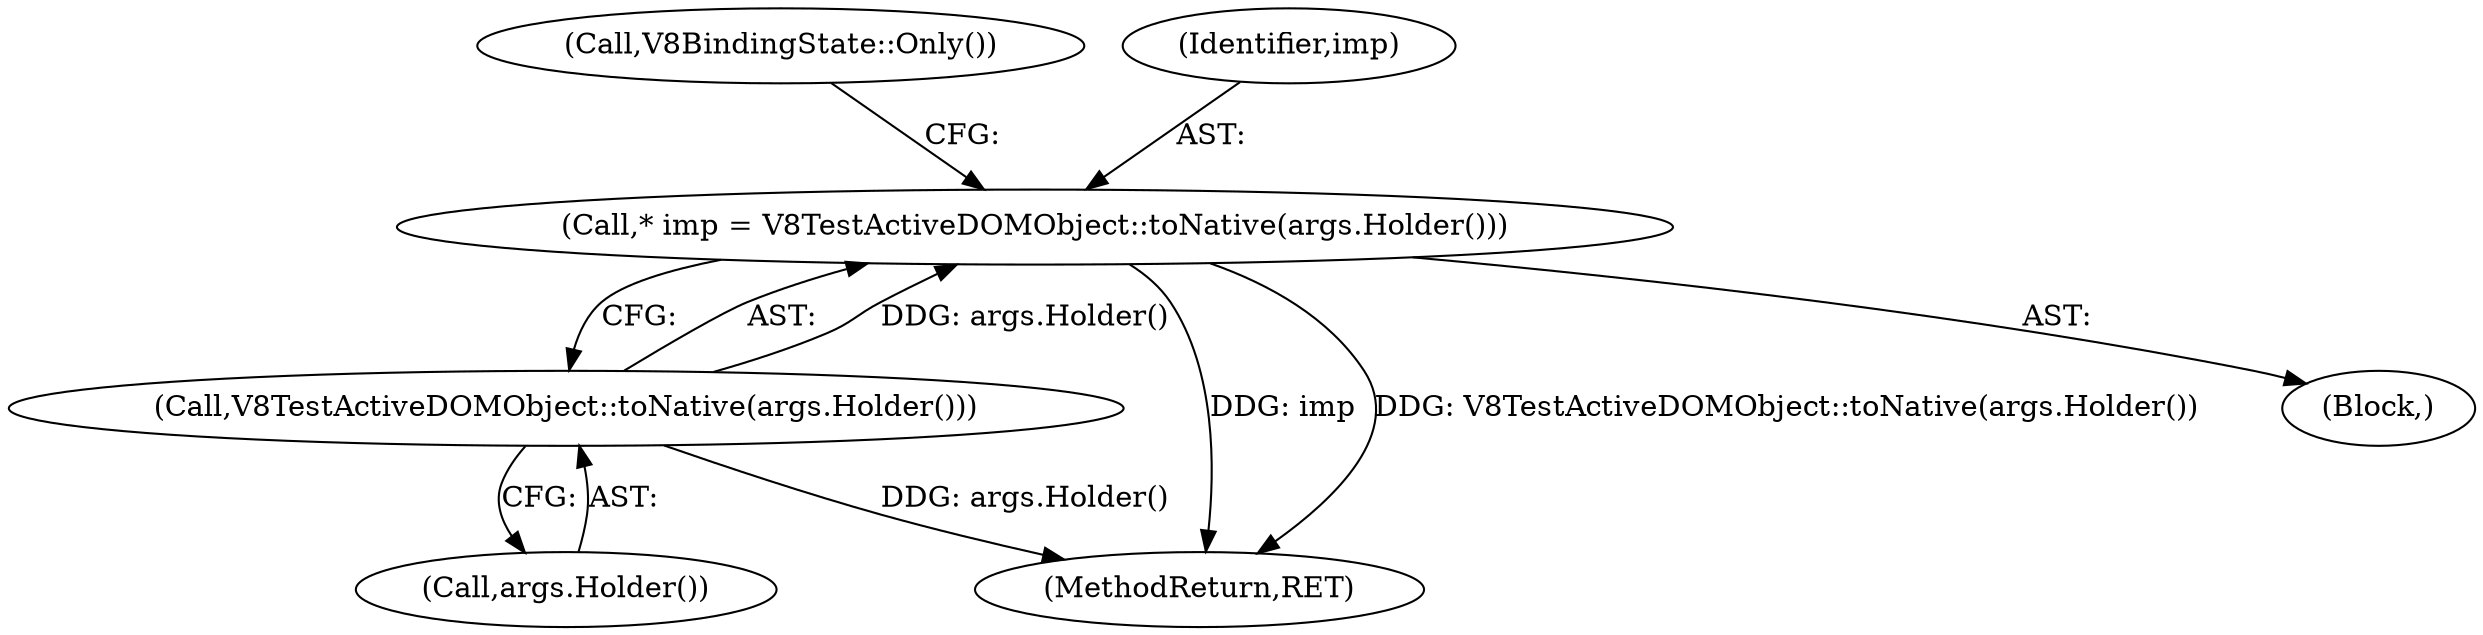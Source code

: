 digraph "0_Chrome_e9372a1bfd3588a80fcf49aa07321f0971dd6091_0@pointer" {
"1000113" [label="(Call,* imp = V8TestActiveDOMObject::toNative(args.Holder()))"];
"1000115" [label="(Call,V8TestActiveDOMObject::toNative(args.Holder()))"];
"1000125" [label="(MethodReturn,RET)"];
"1000113" [label="(Call,* imp = V8TestActiveDOMObject::toNative(args.Holder()))"];
"1000102" [label="(Block,)"];
"1000115" [label="(Call,V8TestActiveDOMObject::toNative(args.Holder()))"];
"1000120" [label="(Call,V8BindingState::Only())"];
"1000116" [label="(Call,args.Holder())"];
"1000114" [label="(Identifier,imp)"];
"1000113" -> "1000102"  [label="AST: "];
"1000113" -> "1000115"  [label="CFG: "];
"1000114" -> "1000113"  [label="AST: "];
"1000115" -> "1000113"  [label="AST: "];
"1000120" -> "1000113"  [label="CFG: "];
"1000113" -> "1000125"  [label="DDG: imp"];
"1000113" -> "1000125"  [label="DDG: V8TestActiveDOMObject::toNative(args.Holder())"];
"1000115" -> "1000113"  [label="DDG: args.Holder()"];
"1000115" -> "1000116"  [label="CFG: "];
"1000116" -> "1000115"  [label="AST: "];
"1000115" -> "1000125"  [label="DDG: args.Holder()"];
}
